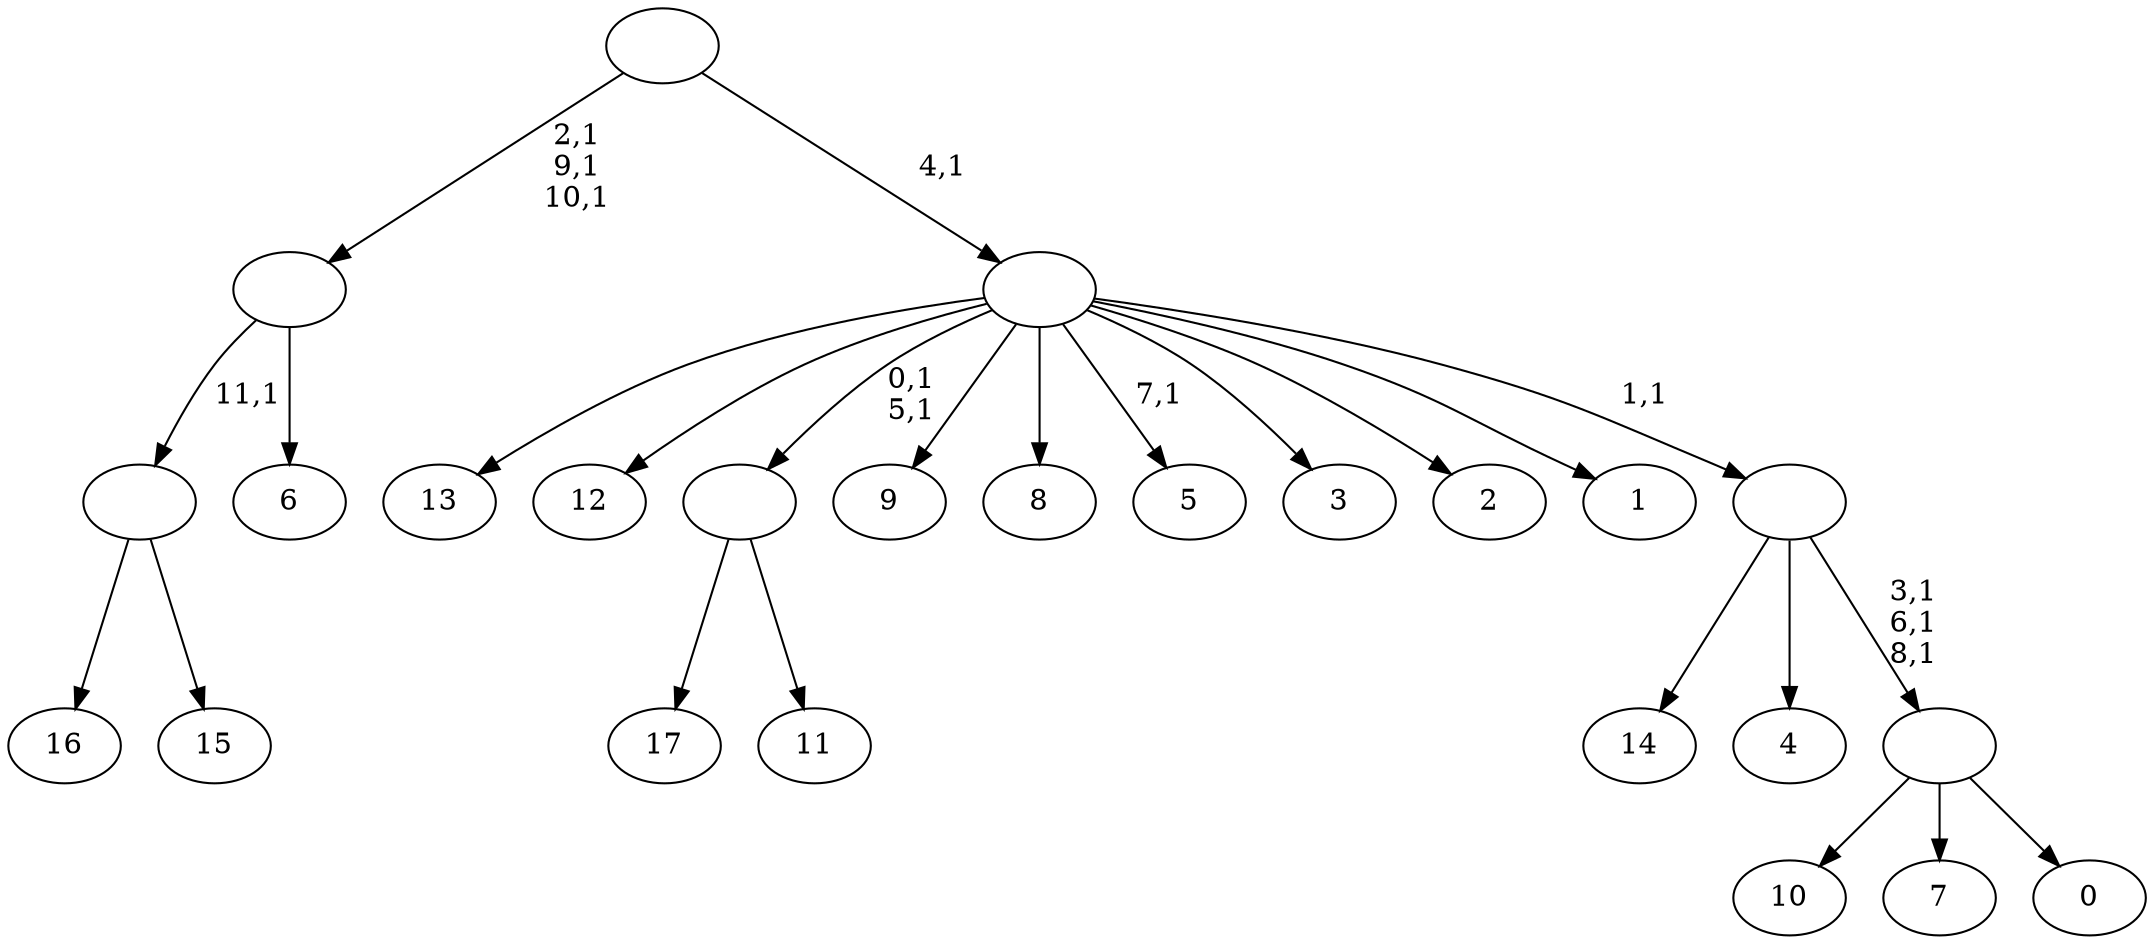 digraph T {
	30 [label="17"]
	29 [label="16"]
	28 [label="15"]
	27 [label=""]
	26 [label="14"]
	25 [label="13"]
	24 [label="12"]
	23 [label="11"]
	22 [label=""]
	20 [label="10"]
	19 [label="9"]
	18 [label="8"]
	17 [label="7"]
	16 [label="6"]
	15 [label=""]
	12 [label="5"]
	10 [label="4"]
	9 [label="3"]
	8 [label="2"]
	7 [label="1"]
	6 [label="0"]
	5 [label=""]
	2 [label=""]
	1 [label=""]
	0 [label=""]
	27 -> 29 [label=""]
	27 -> 28 [label=""]
	22 -> 30 [label=""]
	22 -> 23 [label=""]
	15 -> 27 [label="11,1"]
	15 -> 16 [label=""]
	5 -> 20 [label=""]
	5 -> 17 [label=""]
	5 -> 6 [label=""]
	2 -> 5 [label="3,1\n6,1\n8,1"]
	2 -> 26 [label=""]
	2 -> 10 [label=""]
	1 -> 12 [label="7,1"]
	1 -> 22 [label="0,1\n5,1"]
	1 -> 25 [label=""]
	1 -> 24 [label=""]
	1 -> 19 [label=""]
	1 -> 18 [label=""]
	1 -> 9 [label=""]
	1 -> 8 [label=""]
	1 -> 7 [label=""]
	1 -> 2 [label="1,1"]
	0 -> 15 [label="2,1\n9,1\n10,1"]
	0 -> 1 [label="4,1"]
}
